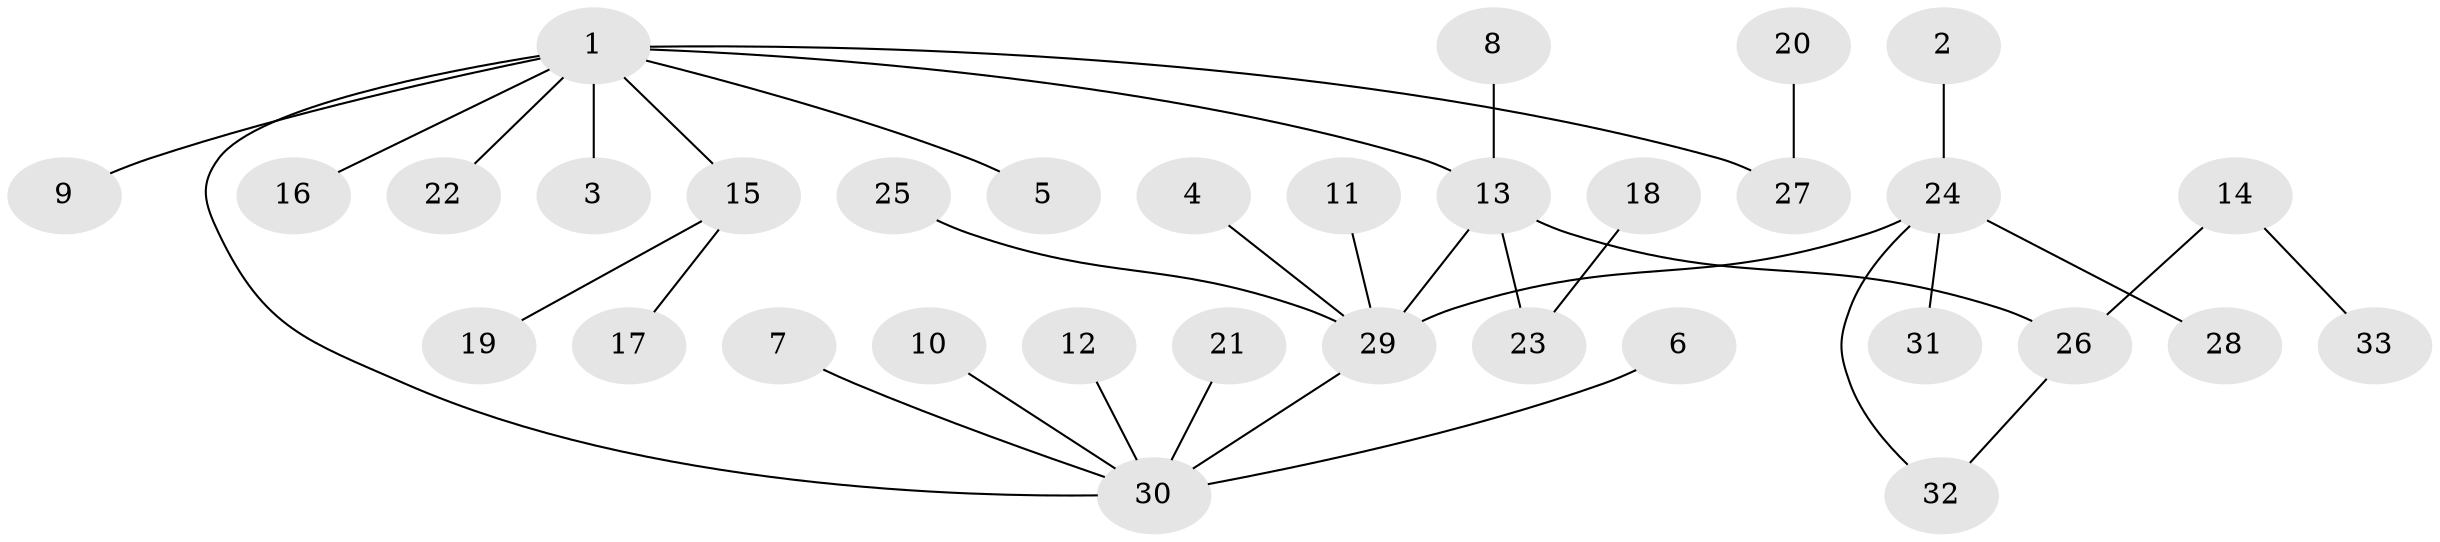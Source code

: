 // original degree distribution, {2: 0.3181818181818182, 10: 0.015151515151515152, 6: 0.030303030303030304, 7: 0.015151515151515152, 5: 0.015151515151515152, 4: 0.030303030303030304, 1: 0.4696969696969697, 3: 0.10606060606060606}
// Generated by graph-tools (version 1.1) at 2025/25/03/09/25 03:25:27]
// undirected, 33 vertices, 34 edges
graph export_dot {
graph [start="1"]
  node [color=gray90,style=filled];
  1;
  2;
  3;
  4;
  5;
  6;
  7;
  8;
  9;
  10;
  11;
  12;
  13;
  14;
  15;
  16;
  17;
  18;
  19;
  20;
  21;
  22;
  23;
  24;
  25;
  26;
  27;
  28;
  29;
  30;
  31;
  32;
  33;
  1 -- 3 [weight=1.0];
  1 -- 5 [weight=1.0];
  1 -- 9 [weight=1.0];
  1 -- 13 [weight=1.0];
  1 -- 15 [weight=1.0];
  1 -- 16 [weight=1.0];
  1 -- 22 [weight=1.0];
  1 -- 27 [weight=1.0];
  1 -- 30 [weight=1.0];
  2 -- 24 [weight=1.0];
  4 -- 29 [weight=1.0];
  6 -- 30 [weight=1.0];
  7 -- 30 [weight=1.0];
  8 -- 13 [weight=1.0];
  10 -- 30 [weight=1.0];
  11 -- 29 [weight=1.0];
  12 -- 30 [weight=1.0];
  13 -- 23 [weight=1.0];
  13 -- 26 [weight=1.0];
  13 -- 29 [weight=1.0];
  14 -- 26 [weight=1.0];
  14 -- 33 [weight=1.0];
  15 -- 17 [weight=1.0];
  15 -- 19 [weight=1.0];
  18 -- 23 [weight=1.0];
  20 -- 27 [weight=1.0];
  21 -- 30 [weight=1.0];
  24 -- 28 [weight=1.0];
  24 -- 29 [weight=1.0];
  24 -- 31 [weight=1.0];
  24 -- 32 [weight=1.0];
  25 -- 29 [weight=1.0];
  26 -- 32 [weight=1.0];
  29 -- 30 [weight=2.0];
}
